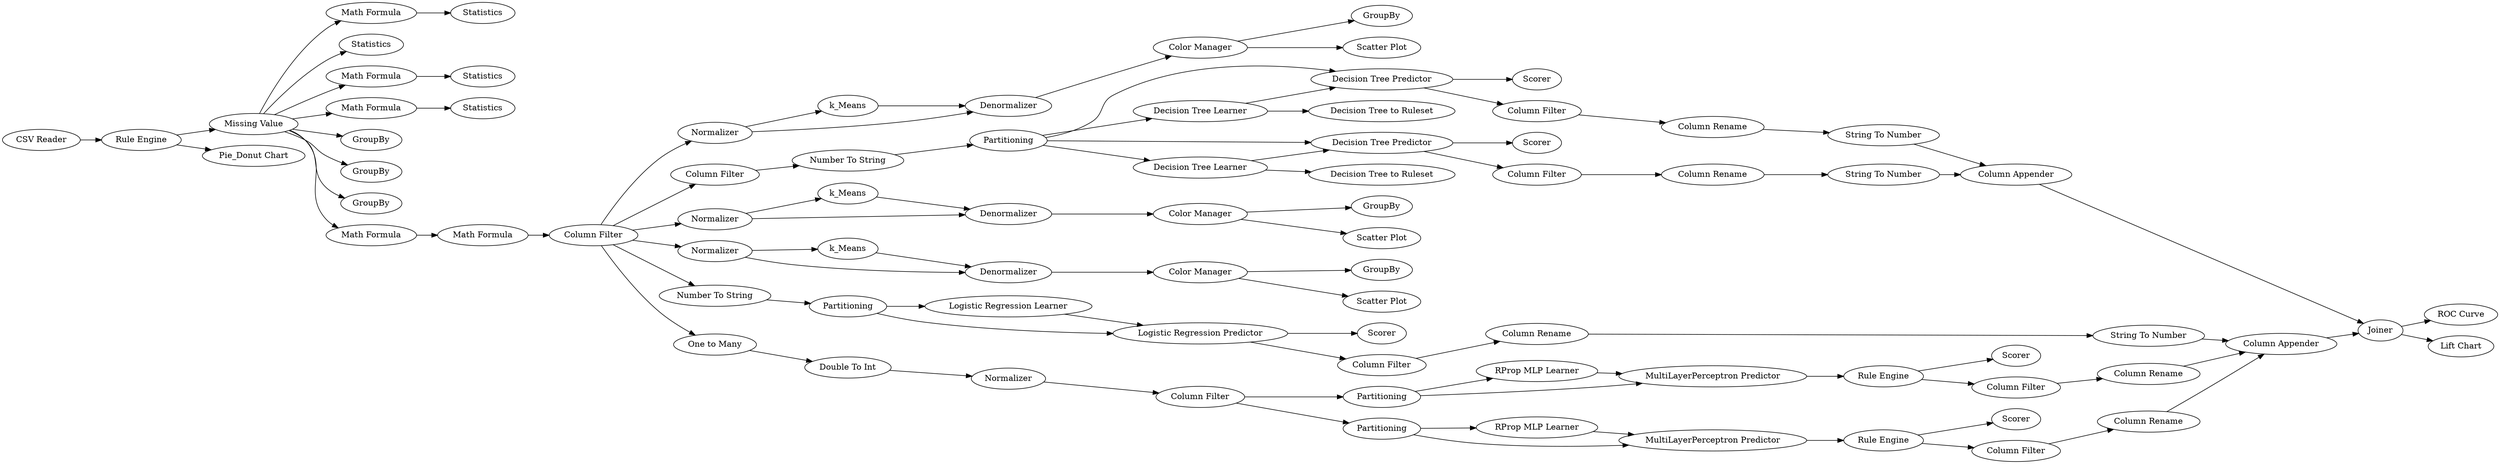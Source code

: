 digraph {
	2 [label="Missing Value"]
	3 [label=Statistics]
	4 [label="Math Formula"]
	5 [label=Statistics]
	6 [label="Math Formula"]
	7 [label=Statistics]
	8 [label="Math Formula"]
	9 [label=Statistics]
	10 [label="Rule Engine"]
	12 [label="Pie_Donut Chart"]
	13 [label=GroupBy]
	14 [label=GroupBy]
	15 [label="Rule Engine"]
	16 [label=GroupBy]
	21 [label="Column Filter"]
	24 [label=Normalizer]
	27 [label="CSV Reader"]
	28 [label=k_Means]
	29 [label=Denormalizer]
	30 [label=GroupBy]
	31 [label=Partitioning]
	32 [label="Decision Tree Learner"]
	33 [label="Number To String"]
	34 [label="Decision Tree Predictor"]
	35 [label=Scorer]
	36 [label="Column Filter"]
	37 [label="Decision Tree to Ruleset"]
	38 [label=Normalizer]
	39 [label=GroupBy]
	40 [label=k_Means]
	41 [label=Denormalizer]
	42 [label=k_Means]
	43 [label=Normalizer]
	44 [label=Denormalizer]
	45 [label=GroupBy]
	46 [label="Decision Tree Predictor"]
	47 [label=Scorer]
	48 [label="Decision Tree to Ruleset"]
	49 [label="Decision Tree Learner"]
	50 [label=Partitioning]
	51 [label="Logistic Regression Learner"]
	52 [label="Logistic Regression Predictor"]
	53 [label=Scorer]
	54 [label="Number To String"]
	56 [label=Partitioning]
	57 [label="RProp MLP Learner"]
	58 [label="MultiLayerPerceptron Predictor"]
	59 [label="Column Filter"]
	60 [label=Scorer]
	61 [label=Partitioning]
	62 [label="RProp MLP Learner"]
	63 [label=Scorer]
	64 [label="MultiLayerPerceptron Predictor"]
	65 [label="Rule Engine"]
	66 [label="Color Manager"]
	67 [label="Color Manager"]
	68 [label="Color Manager"]
	69 [label="Scatter Plot"]
	70 [label="Scatter Plot"]
	71 [label="Scatter Plot"]
	72 [label="Math Formula"]
	73 [label="Math Formula"]
	74 [label="Column Filter"]
	75 [label="Column Filter"]
	76 [label="Column Filter"]
	77 [label="Column Filter"]
	78 [label="Column Filter"]
	80 [label="Column Appender"]
	81 [label="Column Appender"]
	82 [label=Joiner]
	83 [label="ROC Curve"]
	85 [label="Column Rename"]
	86 [label="Column Rename"]
	87 [label="Column Rename"]
	88 [label="Column Rename"]
	89 [label="Column Rename"]
	90 [label="String To Number"]
	91 [label="String To Number"]
	92 [label="String To Number"]
	93 [label="Lift Chart"]
	94 [label="One to Many"]
	95 [label="Double To Int"]
	96 [label=Normalizer]
	2 -> 6
	2 -> 4
	2 -> 5
	2 -> 8
	2 -> 14
	2 -> 13
	2 -> 16
	2 -> 73
	4 -> 3
	6 -> 7
	8 -> 9
	10 -> 12
	10 -> 2
	15 -> 60
	15 -> 74
	21 -> 24
	21 -> 54
	21 -> 36
	21 -> 38
	21 -> 43
	21 -> 94
	24 -> 28
	24 -> 29
	27 -> 10
	28 -> 29
	29 -> 66
	31 -> 49
	31 -> 46
	31 -> 34
	31 -> 32
	32 -> 34
	32 -> 37
	33 -> 31
	34 -> 35
	34 -> 77
	36 -> 33
	38 -> 40
	38 -> 41
	40 -> 41
	41 -> 67
	42 -> 44
	43 -> 42
	43 -> 44
	44 -> 68
	46 -> 47
	46 -> 76
	49 -> 48
	49 -> 46
	50 -> 51
	50 -> 52
	51 -> 52
	52 -> 53
	52 -> 78
	54 -> 50
	56 -> 57
	56 -> 58
	57 -> 58
	58 -> 15
	59 -> 56
	59 -> 61
	61 -> 62
	61 -> 64
	62 -> 64
	64 -> 65
	65 -> 75
	65 -> 63
	66 -> 71
	66 -> 30
	67 -> 70
	67 -> 39
	68 -> 69
	68 -> 45
	72 -> 21
	73 -> 72
	74 -> 86
	75 -> 87
	76 -> 89
	77 -> 88
	78 -> 85
	80 -> 82
	81 -> 82
	82 -> 83
	82 -> 93
	85 -> 92
	86 -> 80
	87 -> 80
	88 -> 90
	89 -> 91
	90 -> 81
	91 -> 81
	92 -> 80
	94 -> 95
	95 -> 96
	96 -> 59
	rankdir=LR
}
